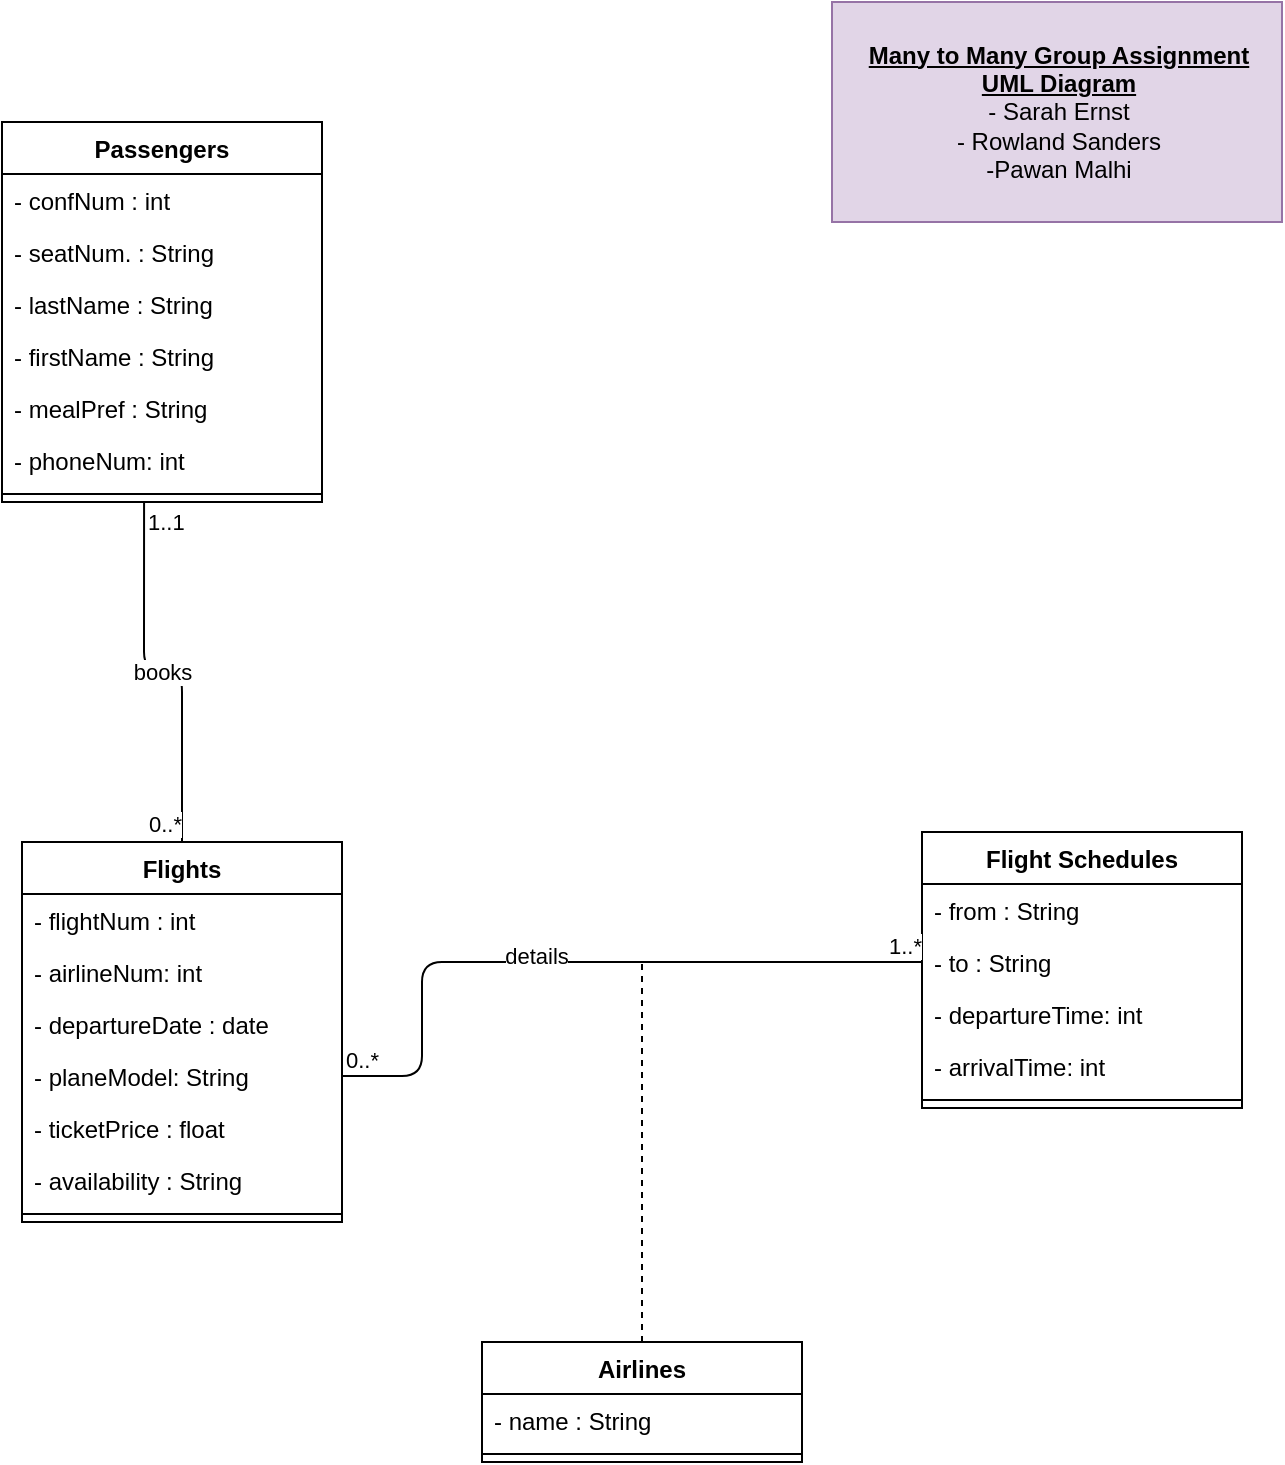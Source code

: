 <mxfile version="15.3.0" type="google" pages="2"><diagram id="EX4CiNrgibzu8iITPKXI" name="UML"><mxGraphModel dx="2062" dy="1122" grid="1" gridSize="10" guides="1" tooltips="1" connect="1" arrows="1" fold="1" page="1" pageScale="1" pageWidth="850" pageHeight="1100" math="0" shadow="0"><root><mxCell id="0"/><mxCell id="1" parent="0"/><mxCell id="KEmQfCjTQE2mna7VD9nr-5" value="&lt;b&gt;&lt;u&gt;Many to Many Group Assignment&lt;br&gt;UML Diagram&lt;/u&gt;&lt;/b&gt;&lt;br&gt;- Sarah Ernst&lt;br&gt;- Rowland Sanders&lt;br&gt;-Pawan Malhi" style="html=1;fillColor=#e1d5e7;strokeColor=#9673a6;" parent="1" vertex="1"><mxGeometry x="525" y="40" width="225" height="110" as="geometry"/></mxCell><mxCell id="sT6SGDlMWzLat5ljkwMn-51" value="Airlines" style="swimlane;fontStyle=1;align=center;verticalAlign=top;childLayout=stackLayout;horizontal=1;startSize=26;horizontalStack=0;resizeParent=1;resizeParentMax=0;resizeLast=0;collapsible=1;marginBottom=0;" vertex="1" parent="1"><mxGeometry x="350" y="710" width="160" height="60" as="geometry"/></mxCell><mxCell id="sT6SGDlMWzLat5ljkwMn-52" value="- name : String" style="text;strokeColor=none;fillColor=none;align=left;verticalAlign=top;spacingLeft=4;spacingRight=4;overflow=hidden;rotatable=0;points=[[0,0.5],[1,0.5]];portConstraint=eastwest;" vertex="1" parent="sT6SGDlMWzLat5ljkwMn-51"><mxGeometry y="26" width="160" height="26" as="geometry"/></mxCell><mxCell id="sT6SGDlMWzLat5ljkwMn-53" value="" style="line;strokeWidth=1;fillColor=none;align=left;verticalAlign=middle;spacingTop=-1;spacingLeft=3;spacingRight=3;rotatable=0;labelPosition=right;points=[];portConstraint=eastwest;" vertex="1" parent="sT6SGDlMWzLat5ljkwMn-51"><mxGeometry y="52" width="160" height="8" as="geometry"/></mxCell><mxCell id="sT6SGDlMWzLat5ljkwMn-54" value="Flight Schedules" style="swimlane;fontStyle=1;align=center;verticalAlign=top;childLayout=stackLayout;horizontal=1;startSize=26;horizontalStack=0;resizeParent=1;resizeParentMax=0;resizeLast=0;collapsible=1;marginBottom=0;" vertex="1" parent="1"><mxGeometry x="570" y="455" width="160" height="138" as="geometry"/></mxCell><mxCell id="sT6SGDlMWzLat5ljkwMn-55" value="- from : String" style="text;strokeColor=none;fillColor=none;align=left;verticalAlign=top;spacingLeft=4;spacingRight=4;overflow=hidden;rotatable=0;points=[[0,0.5],[1,0.5]];portConstraint=eastwest;" vertex="1" parent="sT6SGDlMWzLat5ljkwMn-54"><mxGeometry y="26" width="160" height="26" as="geometry"/></mxCell><mxCell id="sT6SGDlMWzLat5ljkwMn-56" value="- to : String" style="text;strokeColor=none;fillColor=none;align=left;verticalAlign=top;spacingLeft=4;spacingRight=4;overflow=hidden;rotatable=0;points=[[0,0.5],[1,0.5]];portConstraint=eastwest;" vertex="1" parent="sT6SGDlMWzLat5ljkwMn-54"><mxGeometry y="52" width="160" height="26" as="geometry"/></mxCell><mxCell id="sT6SGDlMWzLat5ljkwMn-57" value="- departureTime: int" style="text;strokeColor=none;fillColor=none;align=left;verticalAlign=top;spacingLeft=4;spacingRight=4;overflow=hidden;rotatable=0;points=[[0,0.5],[1,0.5]];portConstraint=eastwest;" vertex="1" parent="sT6SGDlMWzLat5ljkwMn-54"><mxGeometry y="78" width="160" height="26" as="geometry"/></mxCell><mxCell id="sT6SGDlMWzLat5ljkwMn-58" value="- arrivalTime: int" style="text;strokeColor=none;fillColor=none;align=left;verticalAlign=top;spacingLeft=4;spacingRight=4;overflow=hidden;rotatable=0;points=[[0,0.5],[1,0.5]];portConstraint=eastwest;" vertex="1" parent="sT6SGDlMWzLat5ljkwMn-54"><mxGeometry y="104" width="160" height="26" as="geometry"/></mxCell><mxCell id="sT6SGDlMWzLat5ljkwMn-59" value="" style="line;strokeWidth=1;fillColor=none;align=left;verticalAlign=middle;spacingTop=-1;spacingLeft=3;spacingRight=3;rotatable=0;labelPosition=right;points=[];portConstraint=eastwest;" vertex="1" parent="sT6SGDlMWzLat5ljkwMn-54"><mxGeometry y="130" width="160" height="8" as="geometry"/></mxCell><mxCell id="sT6SGDlMWzLat5ljkwMn-60" value="Flights" style="swimlane;fontStyle=1;align=center;verticalAlign=top;childLayout=stackLayout;horizontal=1;startSize=26;horizontalStack=0;resizeParent=1;resizeParentMax=0;resizeLast=0;collapsible=1;marginBottom=0;" vertex="1" parent="1"><mxGeometry x="120" y="460" width="160" height="190" as="geometry"/></mxCell><mxCell id="sT6SGDlMWzLat5ljkwMn-61" value="- flightNum : int" style="text;strokeColor=none;fillColor=none;align=left;verticalAlign=top;spacingLeft=4;spacingRight=4;overflow=hidden;rotatable=0;points=[[0,0.5],[1,0.5]];portConstraint=eastwest;" vertex="1" parent="sT6SGDlMWzLat5ljkwMn-60"><mxGeometry y="26" width="160" height="26" as="geometry"/></mxCell><mxCell id="sT6SGDlMWzLat5ljkwMn-62" value="- airlineNum: int" style="text;strokeColor=none;fillColor=none;align=left;verticalAlign=top;spacingLeft=4;spacingRight=4;overflow=hidden;rotatable=0;points=[[0,0.5],[1,0.5]];portConstraint=eastwest;" vertex="1" parent="sT6SGDlMWzLat5ljkwMn-60"><mxGeometry y="52" width="160" height="26" as="geometry"/></mxCell><mxCell id="sT6SGDlMWzLat5ljkwMn-63" value="- departureDate : date" style="text;strokeColor=none;fillColor=none;align=left;verticalAlign=top;spacingLeft=4;spacingRight=4;overflow=hidden;rotatable=0;points=[[0,0.5],[1,0.5]];portConstraint=eastwest;" vertex="1" parent="sT6SGDlMWzLat5ljkwMn-60"><mxGeometry y="78" width="160" height="26" as="geometry"/></mxCell><mxCell id="sT6SGDlMWzLat5ljkwMn-64" value="- planeModel: String" style="text;strokeColor=none;fillColor=none;align=left;verticalAlign=top;spacingLeft=4;spacingRight=4;overflow=hidden;rotatable=0;points=[[0,0.5],[1,0.5]];portConstraint=eastwest;" vertex="1" parent="sT6SGDlMWzLat5ljkwMn-60"><mxGeometry y="104" width="160" height="26" as="geometry"/></mxCell><mxCell id="sT6SGDlMWzLat5ljkwMn-65" value="- ticketPrice : float" style="text;strokeColor=none;fillColor=none;align=left;verticalAlign=top;spacingLeft=4;spacingRight=4;overflow=hidden;rotatable=0;points=[[0,0.5],[1,0.5]];portConstraint=eastwest;" vertex="1" parent="sT6SGDlMWzLat5ljkwMn-60"><mxGeometry y="130" width="160" height="26" as="geometry"/></mxCell><mxCell id="sT6SGDlMWzLat5ljkwMn-66" value="- availability : String" style="text;strokeColor=none;fillColor=none;align=left;verticalAlign=top;spacingLeft=4;spacingRight=4;overflow=hidden;rotatable=0;points=[[0,0.5],[1,0.5]];portConstraint=eastwest;" vertex="1" parent="sT6SGDlMWzLat5ljkwMn-60"><mxGeometry y="156" width="160" height="26" as="geometry"/></mxCell><mxCell id="sT6SGDlMWzLat5ljkwMn-67" value="" style="line;strokeWidth=1;fillColor=none;align=left;verticalAlign=middle;spacingTop=-1;spacingLeft=3;spacingRight=3;rotatable=0;labelPosition=right;points=[];portConstraint=eastwest;" vertex="1" parent="sT6SGDlMWzLat5ljkwMn-60"><mxGeometry y="182" width="160" height="8" as="geometry"/></mxCell><mxCell id="sT6SGDlMWzLat5ljkwMn-68" value="Passengers" style="swimlane;fontStyle=1;align=center;verticalAlign=top;childLayout=stackLayout;horizontal=1;startSize=26;horizontalStack=0;resizeParent=1;resizeParentMax=0;resizeLast=0;collapsible=1;marginBottom=0;" vertex="1" parent="1"><mxGeometry x="110" y="100" width="160" height="190" as="geometry"/></mxCell><mxCell id="sT6SGDlMWzLat5ljkwMn-69" value="- confNum : int" style="text;strokeColor=none;fillColor=none;align=left;verticalAlign=top;spacingLeft=4;spacingRight=4;overflow=hidden;rotatable=0;points=[[0,0.5],[1,0.5]];portConstraint=eastwest;" vertex="1" parent="sT6SGDlMWzLat5ljkwMn-68"><mxGeometry y="26" width="160" height="26" as="geometry"/></mxCell><mxCell id="sT6SGDlMWzLat5ljkwMn-70" value="- seatNum. : String" style="text;strokeColor=none;fillColor=none;align=left;verticalAlign=top;spacingLeft=4;spacingRight=4;overflow=hidden;rotatable=0;points=[[0,0.5],[1,0.5]];portConstraint=eastwest;" vertex="1" parent="sT6SGDlMWzLat5ljkwMn-68"><mxGeometry y="52" width="160" height="26" as="geometry"/></mxCell><mxCell id="sT6SGDlMWzLat5ljkwMn-71" value="- lastName : String" style="text;strokeColor=none;fillColor=none;align=left;verticalAlign=top;spacingLeft=4;spacingRight=4;overflow=hidden;rotatable=0;points=[[0,0.5],[1,0.5]];portConstraint=eastwest;" vertex="1" parent="sT6SGDlMWzLat5ljkwMn-68"><mxGeometry y="78" width="160" height="26" as="geometry"/></mxCell><mxCell id="sT6SGDlMWzLat5ljkwMn-72" value="- firstName : String" style="text;strokeColor=none;fillColor=none;align=left;verticalAlign=top;spacingLeft=4;spacingRight=4;overflow=hidden;rotatable=0;points=[[0,0.5],[1,0.5]];portConstraint=eastwest;" vertex="1" parent="sT6SGDlMWzLat5ljkwMn-68"><mxGeometry y="104" width="160" height="26" as="geometry"/></mxCell><mxCell id="sT6SGDlMWzLat5ljkwMn-73" value="- mealPref : String" style="text;strokeColor=none;fillColor=none;align=left;verticalAlign=top;spacingLeft=4;spacingRight=4;overflow=hidden;rotatable=0;points=[[0,0.5],[1,0.5]];portConstraint=eastwest;" vertex="1" parent="sT6SGDlMWzLat5ljkwMn-68"><mxGeometry y="130" width="160" height="26" as="geometry"/></mxCell><mxCell id="sT6SGDlMWzLat5ljkwMn-74" value="- phoneNum: int" style="text;strokeColor=none;fillColor=none;align=left;verticalAlign=top;spacingLeft=4;spacingRight=4;overflow=hidden;rotatable=0;points=[[0,0.5],[1,0.5]];portConstraint=eastwest;" vertex="1" parent="sT6SGDlMWzLat5ljkwMn-68"><mxGeometry y="156" width="160" height="26" as="geometry"/></mxCell><mxCell id="sT6SGDlMWzLat5ljkwMn-75" value="" style="line;strokeWidth=1;fillColor=none;align=left;verticalAlign=middle;spacingTop=-1;spacingLeft=3;spacingRight=3;rotatable=0;labelPosition=right;points=[];portConstraint=eastwest;" vertex="1" parent="sT6SGDlMWzLat5ljkwMn-68"><mxGeometry y="182" width="160" height="8" as="geometry"/></mxCell><mxCell id="sT6SGDlMWzLat5ljkwMn-76" value="" style="endArrow=none;html=1;edgeStyle=orthogonalEdgeStyle;entryX=0;entryY=0.5;entryDx=0;entryDy=0;" edge="1" parent="1" target="sT6SGDlMWzLat5ljkwMn-56"><mxGeometry relative="1" as="geometry"><mxPoint x="280" y="577" as="sourcePoint"/><mxPoint x="480" y="470" as="targetPoint"/><Array as="points"><mxPoint x="320" y="577"/><mxPoint x="320" y="520"/></Array></mxGeometry></mxCell><mxCell id="sT6SGDlMWzLat5ljkwMn-77" value="0..*" style="edgeLabel;resizable=0;html=1;align=left;verticalAlign=bottom;" connectable="0" vertex="1" parent="sT6SGDlMWzLat5ljkwMn-76"><mxGeometry x="-1" relative="1" as="geometry"/></mxCell><mxCell id="sT6SGDlMWzLat5ljkwMn-78" value="1..*" style="edgeLabel;resizable=0;html=1;align=right;verticalAlign=bottom;" connectable="0" vertex="1" parent="sT6SGDlMWzLat5ljkwMn-76"><mxGeometry x="1" relative="1" as="geometry"/></mxCell><mxCell id="sT6SGDlMWzLat5ljkwMn-79" value="details" style="edgeLabel;html=1;align=center;verticalAlign=middle;resizable=0;points=[];" vertex="1" connectable="0" parent="sT6SGDlMWzLat5ljkwMn-76"><mxGeometry x="-0.112" y="3" relative="1" as="geometry"><mxPoint as="offset"/></mxGeometry></mxCell><mxCell id="sT6SGDlMWzLat5ljkwMn-80" value="" style="endArrow=none;dashed=1;html=1;exitX=0.5;exitY=0;exitDx=0;exitDy=0;" edge="1" parent="1" source="sT6SGDlMWzLat5ljkwMn-51"><mxGeometry width="50" height="50" relative="1" as="geometry"><mxPoint x="340" y="450" as="sourcePoint"/><mxPoint x="430" y="520" as="targetPoint"/></mxGeometry></mxCell><mxCell id="sT6SGDlMWzLat5ljkwMn-81" value="books" style="endArrow=none;html=1;edgeStyle=orthogonalEdgeStyle;exitX=0.444;exitY=1;exitDx=0;exitDy=0;exitPerimeter=0;entryX=0.5;entryY=0;entryDx=0;entryDy=0;" edge="1" parent="1" source="sT6SGDlMWzLat5ljkwMn-75" target="sT6SGDlMWzLat5ljkwMn-60"><mxGeometry relative="1" as="geometry"><mxPoint x="290" y="420" as="sourcePoint"/><mxPoint x="450" y="420" as="targetPoint"/></mxGeometry></mxCell><mxCell id="sT6SGDlMWzLat5ljkwMn-82" value="1..1" style="edgeLabel;resizable=0;html=1;align=left;verticalAlign=bottom;" connectable="0" vertex="1" parent="sT6SGDlMWzLat5ljkwMn-81"><mxGeometry x="-1" relative="1" as="geometry"><mxPoint y="18" as="offset"/></mxGeometry></mxCell><mxCell id="sT6SGDlMWzLat5ljkwMn-83" value="0..*" style="edgeLabel;resizable=0;html=1;align=right;verticalAlign=bottom;" connectable="0" vertex="1" parent="sT6SGDlMWzLat5ljkwMn-81"><mxGeometry x="1" relative="1" as="geometry"/></mxCell></root></mxGraphModel></diagram><diagram id="ClRAn1Rfig6UazLccyD9" name="Relation Scheme"><mxGraphModel dx="2062" dy="1122" grid="1" gridSize="10" guides="1" tooltips="1" connect="1" arrows="1" fold="1" page="1" pageScale="1" pageWidth="850" pageHeight="1100" math="0" shadow="0"><root><mxCell id="k6v4ZFBU7L_Dq9tQJrgy-0"/><mxCell id="k6v4ZFBU7L_Dq9tQJrgy-1" parent="k6v4ZFBU7L_Dq9tQJrgy-0"/><mxCell id="yNk8APa9mK4VJ5wPpHdh-0" value="airlines" style="text;html=1;strokeColor=none;fillColor=none;align=center;verticalAlign=middle;whiteSpace=wrap;rounded=0;" parent="k6v4ZFBU7L_Dq9tQJrgy-1" vertex="1"><mxGeometry x="360" y="470" width="60" height="20" as="geometry"/></mxCell><mxCell id="yNk8APa9mK4VJ5wPpHdh-1" value="airline_num" style="text;html=1;strokeColor=default;fillColor=none;align=center;verticalAlign=middle;whiteSpace=wrap;rounded=0;" parent="k6v4ZFBU7L_Dq9tQJrgy-1" vertex="1"><mxGeometry x="535" y="470" width="67.5" height="20" as="geometry"/></mxCell><mxCell id="yNk8APa9mK4VJ5wPpHdh-2" value="name" style="text;html=1;strokeColor=default;fillColor=none;align=center;verticalAlign=middle;whiteSpace=wrap;rounded=0;" parent="k6v4ZFBU7L_Dq9tQJrgy-1" vertex="1"><mxGeometry x="420" y="470" width="45" height="20" as="geometry"/></mxCell><mxCell id="yNk8APa9mK4VJ5wPpHdh-3" value="flightschedules" style="text;html=1;strokeColor=none;fillColor=none;align=center;verticalAlign=middle;whiteSpace=wrap;rounded=0;" parent="k6v4ZFBU7L_Dq9tQJrgy-1" vertex="1"><mxGeometry x="52.5" y="260" width="85" height="20" as="geometry"/></mxCell><mxCell id="yNk8APa9mK4VJ5wPpHdh-4" value="flight_num" style="text;html=1;strokeColor=default;fillColor=none;align=center;verticalAlign=middle;whiteSpace=wrap;rounded=0;" parent="k6v4ZFBU7L_Dq9tQJrgy-1" vertex="1"><mxGeometry x="137.5" y="260" width="70" height="20" as="geometry"/></mxCell><mxCell id="yNk8APa9mK4VJ5wPpHdh-5" value="airline_num" style="text;html=1;strokeColor=default;fillColor=none;align=center;verticalAlign=middle;whiteSpace=wrap;rounded=0;" parent="k6v4ZFBU7L_Dq9tQJrgy-1" vertex="1"><mxGeometry x="207.5" y="260" width="75" height="20" as="geometry"/></mxCell><mxCell id="yNk8APa9mK4VJ5wPpHdh-6" value="from" style="text;html=1;strokeColor=default;fillColor=none;align=center;verticalAlign=middle;whiteSpace=wrap;rounded=0;" parent="k6v4ZFBU7L_Dq9tQJrgy-1" vertex="1"><mxGeometry x="282.5" y="260" width="30" height="20" as="geometry"/></mxCell><mxCell id="yNk8APa9mK4VJ5wPpHdh-7" value="to" style="text;html=1;strokeColor=default;fillColor=none;align=center;verticalAlign=middle;whiteSpace=wrap;rounded=0;" parent="k6v4ZFBU7L_Dq9tQJrgy-1" vertex="1"><mxGeometry x="312.5" y="260" width="30" height="20" as="geometry"/></mxCell><mxCell id="yNk8APa9mK4VJ5wPpHdh-9" value="departure_time" style="text;html=1;strokeColor=default;fillColor=none;align=center;verticalAlign=middle;whiteSpace=wrap;rounded=0;" parent="k6v4ZFBU7L_Dq9tQJrgy-1" vertex="1"><mxGeometry x="342.5" y="260" width="95" height="20" as="geometry"/></mxCell><mxCell id="yNk8APa9mK4VJ5wPpHdh-10" value="arrival_time" style="text;html=1;strokeColor=default;fillColor=none;align=center;verticalAlign=middle;whiteSpace=wrap;rounded=0;" parent="k6v4ZFBU7L_Dq9tQJrgy-1" vertex="1"><mxGeometry x="437.5" y="260" width="75" height="20" as="geometry"/></mxCell><mxCell id="yNk8APa9mK4VJ5wPpHdh-11" value="PK" style="text;html=1;strokeColor=#d6b656;fillColor=#fff2cc;align=center;verticalAlign=middle;whiteSpace=wrap;rounded=0;" parent="k6v4ZFBU7L_Dq9tQJrgy-1" vertex="1"><mxGeometry x="137.5" y="280" width="145" height="20" as="geometry"/></mxCell><mxCell id="yNk8APa9mK4VJ5wPpHdh-12" value="flights" style="text;html=1;strokeColor=none;fillColor=none;align=center;verticalAlign=middle;whiteSpace=wrap;rounded=0;" parent="k6v4ZFBU7L_Dq9tQJrgy-1" vertex="1"><mxGeometry x="692.5" y="270" width="50" height="20" as="geometry"/></mxCell><mxCell id="yNk8APa9mK4VJ5wPpHdh-13" value="flight_num" style="text;html=1;strokeColor=default;fillColor=none;align=center;verticalAlign=middle;whiteSpace=wrap;rounded=0;" parent="k6v4ZFBU7L_Dq9tQJrgy-1" vertex="1"><mxGeometry x="827.5" y="270" width="65" height="20" as="geometry"/></mxCell><mxCell id="yNk8APa9mK4VJ5wPpHdh-14" value="airline_num" style="text;html=1;strokeColor=default;fillColor=none;align=center;verticalAlign=middle;whiteSpace=wrap;rounded=0;" parent="k6v4ZFBU7L_Dq9tQJrgy-1" vertex="1"><mxGeometry x="892.5" y="270" width="65" height="20" as="geometry"/></mxCell><mxCell id="yNk8APa9mK4VJ5wPpHdh-15" value="departure_date" style="text;html=1;strokeColor=default;fillColor=none;align=center;verticalAlign=middle;whiteSpace=wrap;rounded=0;" parent="k6v4ZFBU7L_Dq9tQJrgy-1" vertex="1"><mxGeometry x="742.5" y="270" width="85" height="20" as="geometry"/></mxCell><mxCell id="yNk8APa9mK4VJ5wPpHdh-16" value="plane_model" style="text;html=1;strokeColor=default;fillColor=none;align=center;verticalAlign=middle;whiteSpace=wrap;rounded=0;" parent="k6v4ZFBU7L_Dq9tQJrgy-1" vertex="1"><mxGeometry x="957.5" y="270" width="75" height="20" as="geometry"/></mxCell><mxCell id="yNk8APa9mK4VJ5wPpHdh-17" value="ticket_price" style="text;html=1;strokeColor=default;fillColor=none;align=center;verticalAlign=middle;whiteSpace=wrap;rounded=0;" parent="k6v4ZFBU7L_Dq9tQJrgy-1" vertex="1"><mxGeometry x="1032.5" y="270" width="65" height="20" as="geometry"/></mxCell><mxCell id="yNk8APa9mK4VJ5wPpHdh-18" value="availability" style="text;html=1;strokeColor=default;fillColor=none;align=center;verticalAlign=middle;whiteSpace=wrap;rounded=0;" parent="k6v4ZFBU7L_Dq9tQJrgy-1" vertex="1"><mxGeometry x="1097.5" y="270" width="65" height="20" as="geometry"/></mxCell><mxCell id="yNk8APa9mK4VJ5wPpHdh-19" value="passengers" style="text;html=1;strokeColor=none;fillColor=none;align=center;verticalAlign=middle;whiteSpace=wrap;rounded=0;" parent="k6v4ZFBU7L_Dq9tQJrgy-1" vertex="1"><mxGeometry x="722.5" y="580" width="70" height="20" as="geometry"/></mxCell><mxCell id="yNk8APa9mK4VJ5wPpHdh-20" value="conf_num" style="text;html=1;strokeColor=default;fillColor=none;align=center;verticalAlign=middle;whiteSpace=wrap;rounded=0;" parent="k6v4ZFBU7L_Dq9tQJrgy-1" vertex="1"><mxGeometry x="792.5" y="580" width="65" height="20" as="geometry"/></mxCell><mxCell id="yNk8APa9mK4VJ5wPpHdh-21" value="flight_num" style="text;html=1;strokeColor=default;fillColor=none;align=center;verticalAlign=middle;whiteSpace=wrap;rounded=0;" parent="k6v4ZFBU7L_Dq9tQJrgy-1" vertex="1"><mxGeometry x="942.5" y="580" width="65" height="20" as="geometry"/></mxCell><mxCell id="yNk8APa9mK4VJ5wPpHdh-22" value="departure_date" style="text;html=1;strokeColor=default;fillColor=none;align=center;verticalAlign=middle;whiteSpace=wrap;rounded=0;" parent="k6v4ZFBU7L_Dq9tQJrgy-1" vertex="1"><mxGeometry x="857.5" y="580" width="85" height="20" as="geometry"/></mxCell><mxCell id="yNk8APa9mK4VJ5wPpHdh-23" value="seat_num" style="text;html=1;strokeColor=default;fillColor=none;align=center;verticalAlign=middle;whiteSpace=wrap;rounded=0;" parent="k6v4ZFBU7L_Dq9tQJrgy-1" vertex="1"><mxGeometry x="1077.5" y="580" width="65" height="20" as="geometry"/></mxCell><mxCell id="yNk8APa9mK4VJ5wPpHdh-24" value="airline_num" style="text;html=1;strokeColor=default;fillColor=none;align=center;verticalAlign=middle;whiteSpace=wrap;rounded=0;" parent="k6v4ZFBU7L_Dq9tQJrgy-1" vertex="1"><mxGeometry x="1007.5" y="580" width="70" height="20" as="geometry"/></mxCell><mxCell id="yNk8APa9mK4VJ5wPpHdh-25" value="phone_num" style="text;html=1;strokeColor=default;fillColor=none;align=center;verticalAlign=middle;whiteSpace=wrap;rounded=0;" parent="k6v4ZFBU7L_Dq9tQJrgy-1" vertex="1"><mxGeometry x="1267.5" y="580" width="70" height="20" as="geometry"/></mxCell><mxCell id="yNk8APa9mK4VJ5wPpHdh-26" value="meal_pref" style="text;html=1;strokeColor=default;fillColor=none;align=center;verticalAlign=middle;whiteSpace=wrap;rounded=0;" parent="k6v4ZFBU7L_Dq9tQJrgy-1" vertex="1"><mxGeometry x="1337.5" y="580" width="60" height="20" as="geometry"/></mxCell><mxCell id="yNk8APa9mK4VJ5wPpHdh-27" value="last_name" style="text;html=1;strokeColor=default;fillColor=none;align=center;verticalAlign=middle;whiteSpace=wrap;rounded=0;" parent="k6v4ZFBU7L_Dq9tQJrgy-1" vertex="1"><mxGeometry x="1142.5" y="580" width="65" height="20" as="geometry"/></mxCell><mxCell id="yNk8APa9mK4VJ5wPpHdh-28" value="first_name" style="text;html=1;strokeColor=default;fillColor=none;align=center;verticalAlign=middle;whiteSpace=wrap;rounded=0;" parent="k6v4ZFBU7L_Dq9tQJrgy-1" vertex="1"><mxGeometry x="1207.5" y="580" width="60" height="20" as="geometry"/></mxCell><mxCell id="yNk8APa9mK4VJ5wPpHdh-30" value="FK" style="text;html=1;strokeColor=#6c8ebf;fillColor=#dae8fc;align=center;verticalAlign=middle;whiteSpace=wrap;rounded=0;" parent="k6v4ZFBU7L_Dq9tQJrgy-1" vertex="1"><mxGeometry x="857.5" y="560" width="220" height="20" as="geometry"/></mxCell><mxCell id="yNk8APa9mK4VJ5wPpHdh-31" value="FK" style="text;html=1;strokeColor=#6c8ebf;fillColor=#dae8fc;align=center;verticalAlign=middle;whiteSpace=wrap;rounded=0;" parent="k6v4ZFBU7L_Dq9tQJrgy-1" vertex="1"><mxGeometry x="465" y="450" width="137.5" height="20" as="geometry"/></mxCell><mxCell id="iHJA7QmPF618cbY13ncf-3" value="PK" style="text;html=1;strokeColor=#d6b656;fillColor=#fff2cc;align=center;verticalAlign=middle;whiteSpace=wrap;rounded=0;" parent="k6v4ZFBU7L_Dq9tQJrgy-1" vertex="1"><mxGeometry x="792.5" y="600" width="350" height="20" as="geometry"/></mxCell><mxCell id="iHJA7QmPF618cbY13ncf-4" value="PK" style="text;html=1;strokeColor=#d6b656;fillColor=#fff2cc;align=center;verticalAlign=middle;whiteSpace=wrap;rounded=0;" parent="k6v4ZFBU7L_Dq9tQJrgy-1" vertex="1"><mxGeometry x="742.5" y="290" width="215" height="20" as="geometry"/></mxCell><mxCell id="iHJA7QmPF618cbY13ncf-6" value="Candidate Key" style="text;html=1;strokeColor=default;fillColor=none;align=center;verticalAlign=middle;whiteSpace=wrap;rounded=0;" parent="k6v4ZFBU7L_Dq9tQJrgy-1" vertex="1"><mxGeometry x="1142.5" y="620" width="195" height="20" as="geometry"/></mxCell><mxCell id="iHJA7QmPF618cbY13ncf-13" value="" style="endArrow=none;html=1;edgeStyle=orthogonalEdgeStyle;exitX=0.75;exitY=1;exitDx=0;exitDy=0;entryX=0.5;entryY=0;entryDx=0;entryDy=0;startArrow=none;" parent="k6v4ZFBU7L_Dq9tQJrgy-1" source="iHJA7QmPF618cbY13ncf-4" target="yNk8APa9mK4VJ5wPpHdh-30" edge="1"><mxGeometry relative="1" as="geometry"><mxPoint x="967.5" y="470" as="sourcePoint"/><mxPoint x="832.5" y="380" as="targetPoint"/></mxGeometry></mxCell><mxCell id="iHJA7QmPF618cbY13ncf-15" value="1..1" style="edgeLabel;resizable=0;html=1;align=right;verticalAlign=bottom;" parent="iHJA7QmPF618cbY13ncf-13" connectable="0" vertex="1"><mxGeometry x="1" relative="1" as="geometry"><mxPoint x="-12" y="-11" as="offset"/></mxGeometry></mxCell><mxCell id="Hn7Ta73et7-gjRn1yjZ1-0" value="0..*" style="edgeLabel;html=1;align=center;verticalAlign=middle;resizable=0;points=[];" connectable="0" vertex="1" parent="iHJA7QmPF618cbY13ncf-13"><mxGeometry x="-0.758" relative="1" as="geometry"><mxPoint x="13" as="offset"/></mxGeometry></mxCell><mxCell id="pY2rGlG_F658ea-112b6-0" value="&lt;b&gt;&lt;u&gt;Many to Many Group Assignment&lt;br&gt;Relation Scheme&lt;/u&gt;&lt;/b&gt;&lt;br&gt;- Sarah Ernst&lt;br&gt;- Rowland Sanders&lt;br&gt;-Pawan Malhi" style="html=1;fillColor=#e1d5e7;strokeColor=#9673a6;" parent="k6v4ZFBU7L_Dq9tQJrgy-1" vertex="1"><mxGeometry x="612.5" y="20" width="225" height="110" as="geometry"/></mxCell><mxCell id="PXyMWaa4tiJ3NU8mJ3V0-0" value="" style="endArrow=none;html=1;edgeStyle=orthogonalEdgeStyle;exitX=0.5;exitY=1;exitDx=0;exitDy=0;entryX=0.5;entryY=0;entryDx=0;entryDy=0;" edge="1" parent="k6v4ZFBU7L_Dq9tQJrgy-1" source="yNk8APa9mK4VJ5wPpHdh-11" target="yNk8APa9mK4VJ5wPpHdh-31"><mxGeometry relative="1" as="geometry"><mxPoint x="292.5" y="360" as="sourcePoint"/><mxPoint x="452.5" y="360" as="targetPoint"/></mxGeometry></mxCell><mxCell id="PXyMWaa4tiJ3NU8mJ3V0-1" value="1..*" style="edgeLabel;resizable=0;html=1;align=left;verticalAlign=bottom;" connectable="0" vertex="1" parent="PXyMWaa4tiJ3NU8mJ3V0-0"><mxGeometry x="-1" relative="1" as="geometry"><mxPoint y="20" as="offset"/></mxGeometry></mxCell><mxCell id="PXyMWaa4tiJ3NU8mJ3V0-2" value="0..*" style="edgeLabel;resizable=0;html=1;align=right;verticalAlign=bottom;" connectable="0" vertex="1" parent="PXyMWaa4tiJ3NU8mJ3V0-0"><mxGeometry x="1" relative="1" as="geometry"/></mxCell><mxCell id="PXyMWaa4tiJ3NU8mJ3V0-3" value="flight_num" style="text;html=1;strokeColor=default;fillColor=none;align=center;verticalAlign=middle;whiteSpace=wrap;rounded=0;" vertex="1" parent="k6v4ZFBU7L_Dq9tQJrgy-1"><mxGeometry x="465" y="470" width="70" height="20" as="geometry"/></mxCell><mxCell id="vqm1-vVID6GOGsizpD8L-0" value="flight_num" style="text;html=1;strokeColor=default;fillColor=none;align=center;verticalAlign=middle;whiteSpace=wrap;rounded=0;" vertex="1" parent="k6v4ZFBU7L_Dq9tQJrgy-1"><mxGeometry x="687.5" y="470" width="65" height="20" as="geometry"/></mxCell><mxCell id="vqm1-vVID6GOGsizpD8L-1" value="airline_num" style="text;html=1;strokeColor=default;fillColor=none;align=center;verticalAlign=middle;whiteSpace=wrap;rounded=0;" vertex="1" parent="k6v4ZFBU7L_Dq9tQJrgy-1"><mxGeometry x="752.5" y="470" width="70" height="20" as="geometry"/></mxCell><mxCell id="vqm1-vVID6GOGsizpD8L-2" value="departure_date" style="text;html=1;strokeColor=default;fillColor=none;align=center;verticalAlign=middle;whiteSpace=wrap;rounded=0;" vertex="1" parent="k6v4ZFBU7L_Dq9tQJrgy-1"><mxGeometry x="602.5" y="470" width="85" height="20" as="geometry"/></mxCell><mxCell id="vqm1-vVID6GOGsizpD8L-3" value="FK" style="text;html=1;strokeColor=#6c8ebf;fillColor=#dae8fc;align=center;verticalAlign=middle;whiteSpace=wrap;rounded=0;" vertex="1" parent="k6v4ZFBU7L_Dq9tQJrgy-1"><mxGeometry x="602.5" y="430" width="220" height="20" as="geometry"/></mxCell><mxCell id="vqm1-vVID6GOGsizpD8L-4" value="" style="endArrow=none;html=1;edgeStyle=orthogonalEdgeStyle;exitX=0.5;exitY=0;exitDx=0;exitDy=0;entryX=0.25;entryY=1;entryDx=0;entryDy=0;" edge="1" parent="k6v4ZFBU7L_Dq9tQJrgy-1" source="vqm1-vVID6GOGsizpD8L-3" target="iHJA7QmPF618cbY13ncf-4"><mxGeometry relative="1" as="geometry"><mxPoint x="602.5" y="330" as="sourcePoint"/><mxPoint x="762.5" y="330" as="targetPoint"/></mxGeometry></mxCell><mxCell id="vqm1-vVID6GOGsizpD8L-5" value="0..*" style="edgeLabel;resizable=0;html=1;align=left;verticalAlign=bottom;" connectable="0" vertex="1" parent="vqm1-vVID6GOGsizpD8L-4"><mxGeometry x="-1" relative="1" as="geometry"/></mxCell><mxCell id="vqm1-vVID6GOGsizpD8L-6" value="0..*" style="edgeLabel;resizable=0;html=1;align=right;verticalAlign=bottom;" connectable="0" vertex="1" parent="vqm1-vVID6GOGsizpD8L-4"><mxGeometry x="1" relative="1" as="geometry"><mxPoint y="30" as="offset"/></mxGeometry></mxCell><mxCell id="cQ3tNdtK3FdK0WSJ3rkx-0" value="PK" style="text;html=1;strokeColor=#d6b656;fillColor=#fff2cc;align=center;verticalAlign=middle;whiteSpace=wrap;rounded=0;" vertex="1" parent="k6v4ZFBU7L_Dq9tQJrgy-1"><mxGeometry x="420" y="490" width="45" height="20" as="geometry"/></mxCell></root></mxGraphModel></diagram></mxfile>